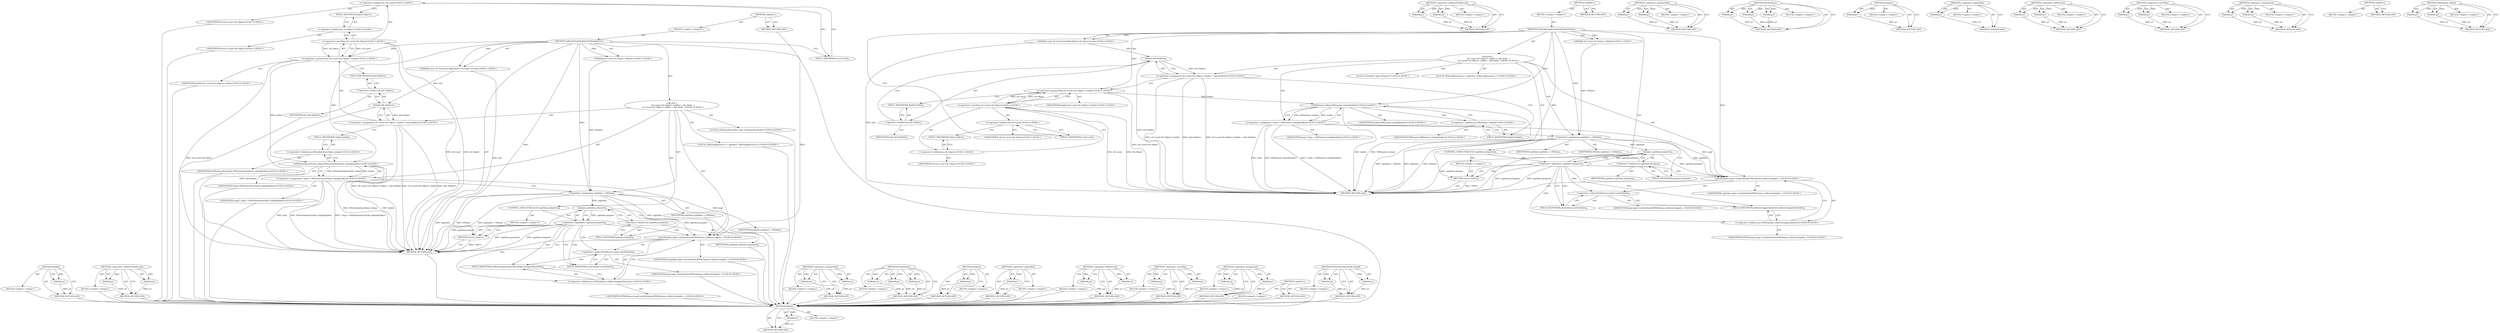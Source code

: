 digraph "V8TestInterfaceNode.toImpl" {
vulnerable_97 [label=<(METHOD,Holder)>];
vulnerable_98 [label=<(PARAM,p1)>];
vulnerable_99 [label=<(BLOCK,&lt;empty&gt;,&lt;empty&gt;)>];
vulnerable_100 [label=<(METHOD_RETURN,ANY)>];
vulnerable_120 [label=<(METHOD,&lt;operator&gt;.indirectFieldAccess)>];
vulnerable_121 [label=<(PARAM,p1)>];
vulnerable_122 [label=<(PARAM,p2)>];
vulnerable_123 [label=<(BLOCK,&lt;empty&gt;,&lt;empty&gt;)>];
vulnerable_124 [label=<(METHOD_RETURN,ANY)>];
vulnerable_6 [label=<(METHOD,&lt;global&gt;)<SUB>1</SUB>>];
vulnerable_7 [label=<(BLOCK,&lt;empty&gt;,&lt;empty&gt;)<SUB>1</SUB>>];
vulnerable_8 [label=<(METHOD,reflectStringAttributeAttributeSetter)<SUB>1</SUB>>];
vulnerable_9 [label="<(PARAM,v8::Local&lt;v8::Value&gt; v8Value)<SUB>1</SUB>>"];
vulnerable_10 [label="<(PARAM,const v8::FunctionCallbackInfo&lt;v8::Value&gt;&amp; info)<SUB>1</SUB>>"];
vulnerable_11 [label="<(BLOCK,{
     v8::Local&lt;v8::Object&gt; holder = info.Hold...,{
     v8::Local&lt;v8::Object&gt; holder = info.Hold...)<SUB>2</SUB>>"];
vulnerable_12 [label="<(&lt;operator&gt;.assignment,v8::Local&lt;v8::Object&gt; holder = info.Holder())<SUB>3</SUB>>"];
vulnerable_13 [label="<(&lt;operator&gt;.greaterThan,v8::Local&lt;v8::Object&gt; holder)<SUB>3</SUB>>"];
vulnerable_14 [label="<(&lt;operator&gt;.lessThan,v8::Local&lt;v8::Object)<SUB>3</SUB>>"];
vulnerable_15 [label="<(&lt;operator&gt;.fieldAccess,v8::Local)<SUB>3</SUB>>"];
vulnerable_16 [label="<(IDENTIFIER,v8,v8::Local&lt;v8::Object)<SUB>3</SUB>>"];
vulnerable_17 [label=<(FIELD_IDENTIFIER,Local,Local)<SUB>3</SUB>>];
vulnerable_18 [label="<(&lt;operator&gt;.fieldAccess,v8::Object)<SUB>3</SUB>>"];
vulnerable_19 [label="<(IDENTIFIER,v8,v8::Local&lt;v8::Object)<SUB>3</SUB>>"];
vulnerable_20 [label=<(FIELD_IDENTIFIER,Object,Object)<SUB>3</SUB>>];
vulnerable_21 [label="<(IDENTIFIER,holder,v8::Local&lt;v8::Object&gt; holder)<SUB>3</SUB>>"];
vulnerable_22 [label=<(Holder,info.Holder())<SUB>3</SUB>>];
vulnerable_23 [label=<(&lt;operator&gt;.fieldAccess,info.Holder)<SUB>3</SUB>>];
vulnerable_24 [label=<(IDENTIFIER,info,info.Holder())<SUB>3</SUB>>];
vulnerable_25 [label=<(FIELD_IDENTIFIER,Holder,Holder)<SUB>3</SUB>>];
vulnerable_26 [label="<(LOCAL,Element* impl: Element*)<SUB>4</SUB>>"];
vulnerable_27 [label="<(&lt;operator&gt;.assignment,* impl = V8Element::toImpl(holder))<SUB>4</SUB>>"];
vulnerable_28 [label="<(IDENTIFIER,impl,* impl = V8Element::toImpl(holder))<SUB>4</SUB>>"];
vulnerable_29 [label="<(V8Element.toImpl,V8Element::toImpl(holder))<SUB>4</SUB>>"];
vulnerable_30 [label="<(&lt;operator&gt;.fieldAccess,V8Element::toImpl)<SUB>4</SUB>>"];
vulnerable_31 [label="<(IDENTIFIER,V8Element,V8Element::toImpl(holder))<SUB>4</SUB>>"];
vulnerable_32 [label=<(FIELD_IDENTIFIER,toImpl,toImpl)<SUB>4</SUB>>];
vulnerable_33 [label="<(IDENTIFIER,holder,V8Element::toImpl(holder))<SUB>4</SUB>>"];
vulnerable_34 [label="<(LOCAL,V8StringResource&lt;&gt; cppValue: V8StringResource&lt;&gt;)<SUB>5</SUB>>"];
vulnerable_35 [label=<(&lt;operator&gt;.assignment,cppValue = v8Value)<SUB>5</SUB>>];
vulnerable_36 [label=<(IDENTIFIER,cppValue,cppValue = v8Value)<SUB>5</SUB>>];
vulnerable_37 [label=<(IDENTIFIER,v8Value,cppValue = v8Value)<SUB>5</SUB>>];
vulnerable_38 [label=<(CONTROL_STRUCTURE,IF,if (!cppValue.prepare()))<SUB>6</SUB>>];
vulnerable_39 [label=<(&lt;operator&gt;.logicalNot,!cppValue.prepare())<SUB>6</SUB>>];
vulnerable_40 [label=<(prepare,cppValue.prepare())<SUB>6</SUB>>];
vulnerable_41 [label=<(&lt;operator&gt;.fieldAccess,cppValue.prepare)<SUB>6</SUB>>];
vulnerable_42 [label=<(IDENTIFIER,cppValue,cppValue.prepare())<SUB>6</SUB>>];
vulnerable_43 [label=<(FIELD_IDENTIFIER,prepare,prepare)<SUB>6</SUB>>];
vulnerable_44 [label=<(BLOCK,&lt;empty&gt;,&lt;empty&gt;)<SUB>7</SUB>>];
vulnerable_45 [label=<(RETURN,return;,return;)<SUB>7</SUB>>];
vulnerable_46 [label="<(setAttribute,impl-&gt;setAttribute(HTMLNames::reflectstringattr...)<SUB>8</SUB>>"];
vulnerable_47 [label=<(&lt;operator&gt;.indirectFieldAccess,impl-&gt;setAttribute)<SUB>8</SUB>>];
vulnerable_48 [label="<(IDENTIFIER,impl,impl-&gt;setAttribute(HTMLNames::reflectstringattr...)<SUB>8</SUB>>"];
vulnerable_49 [label=<(FIELD_IDENTIFIER,setAttribute,setAttribute)<SUB>8</SUB>>];
vulnerable_50 [label="<(&lt;operator&gt;.fieldAccess,HTMLNames::reflectstringattributeAttr)<SUB>8</SUB>>"];
vulnerable_51 [label="<(IDENTIFIER,HTMLNames,impl-&gt;setAttribute(HTMLNames::reflectstringattr...)<SUB>8</SUB>>"];
vulnerable_52 [label=<(FIELD_IDENTIFIER,reflectstringattributeAttr,reflectstringattributeAttr)<SUB>8</SUB>>];
vulnerable_53 [label="<(IDENTIFIER,cppValue,impl-&gt;setAttribute(HTMLNames::reflectstringattr...)<SUB>8</SUB>>"];
vulnerable_54 [label=<(METHOD_RETURN,void)<SUB>1</SUB>>];
vulnerable_56 [label=<(METHOD_RETURN,ANY)<SUB>1</SUB>>];
vulnerable_82 [label=<(METHOD,&lt;operator&gt;.greaterThan)>];
vulnerable_83 [label=<(PARAM,p1)>];
vulnerable_84 [label=<(PARAM,p2)>];
vulnerable_85 [label=<(BLOCK,&lt;empty&gt;,&lt;empty&gt;)>];
vulnerable_86 [label=<(METHOD_RETURN,ANY)>];
vulnerable_114 [label=<(METHOD,setAttribute)>];
vulnerable_115 [label=<(PARAM,p1)>];
vulnerable_116 [label=<(PARAM,p2)>];
vulnerable_117 [label=<(PARAM,p3)>];
vulnerable_118 [label=<(BLOCK,&lt;empty&gt;,&lt;empty&gt;)>];
vulnerable_119 [label=<(METHOD_RETURN,ANY)>];
vulnerable_110 [label=<(METHOD,prepare)>];
vulnerable_111 [label=<(PARAM,p1)>];
vulnerable_112 [label=<(BLOCK,&lt;empty&gt;,&lt;empty&gt;)>];
vulnerable_113 [label=<(METHOD_RETURN,ANY)>];
vulnerable_106 [label=<(METHOD,&lt;operator&gt;.logicalNot)>];
vulnerable_107 [label=<(PARAM,p1)>];
vulnerable_108 [label=<(BLOCK,&lt;empty&gt;,&lt;empty&gt;)>];
vulnerable_109 [label=<(METHOD_RETURN,ANY)>];
vulnerable_92 [label=<(METHOD,&lt;operator&gt;.fieldAccess)>];
vulnerable_93 [label=<(PARAM,p1)>];
vulnerable_94 [label=<(PARAM,p2)>];
vulnerable_95 [label=<(BLOCK,&lt;empty&gt;,&lt;empty&gt;)>];
vulnerable_96 [label=<(METHOD_RETURN,ANY)>];
vulnerable_87 [label=<(METHOD,&lt;operator&gt;.lessThan)>];
vulnerable_88 [label=<(PARAM,p1)>];
vulnerable_89 [label=<(PARAM,p2)>];
vulnerable_90 [label=<(BLOCK,&lt;empty&gt;,&lt;empty&gt;)>];
vulnerable_91 [label=<(METHOD_RETURN,ANY)>];
vulnerable_77 [label=<(METHOD,&lt;operator&gt;.assignment)>];
vulnerable_78 [label=<(PARAM,p1)>];
vulnerable_79 [label=<(PARAM,p2)>];
vulnerable_80 [label=<(BLOCK,&lt;empty&gt;,&lt;empty&gt;)>];
vulnerable_81 [label=<(METHOD_RETURN,ANY)>];
vulnerable_71 [label=<(METHOD,&lt;global&gt;)<SUB>1</SUB>>];
vulnerable_72 [label=<(BLOCK,&lt;empty&gt;,&lt;empty&gt;)>];
vulnerable_73 [label=<(METHOD_RETURN,ANY)>];
vulnerable_101 [label=<(METHOD,V8Element.toImpl)>];
vulnerable_102 [label=<(PARAM,p1)>];
vulnerable_103 [label=<(PARAM,p2)>];
vulnerable_104 [label=<(BLOCK,&lt;empty&gt;,&lt;empty&gt;)>];
vulnerable_105 [label=<(METHOD_RETURN,ANY)>];
fixed_97 [label=<(METHOD,Holder)>];
fixed_98 [label=<(PARAM,p1)>];
fixed_99 [label=<(BLOCK,&lt;empty&gt;,&lt;empty&gt;)>];
fixed_100 [label=<(METHOD_RETURN,ANY)>];
fixed_120 [label=<(METHOD,&lt;operator&gt;.indirectFieldAccess)>];
fixed_121 [label=<(PARAM,p1)>];
fixed_122 [label=<(PARAM,p2)>];
fixed_123 [label=<(BLOCK,&lt;empty&gt;,&lt;empty&gt;)>];
fixed_124 [label=<(METHOD_RETURN,ANY)>];
fixed_6 [label=<(METHOD,&lt;global&gt;)<SUB>1</SUB>>];
fixed_7 [label=<(BLOCK,&lt;empty&gt;,&lt;empty&gt;)<SUB>1</SUB>>];
fixed_8 [label=<(METHOD,reflectStringAttributeAttributeSetter)<SUB>1</SUB>>];
fixed_9 [label="<(PARAM,v8::Local&lt;v8::Value&gt; v8Value)<SUB>1</SUB>>"];
fixed_10 [label="<(PARAM,const v8::FunctionCallbackInfo&lt;v8::Value&gt;&amp; info)<SUB>1</SUB>>"];
fixed_11 [label="<(BLOCK,{
     v8::Local&lt;v8::Object&gt; holder = info.Hold...,{
     v8::Local&lt;v8::Object&gt; holder = info.Hold...)<SUB>2</SUB>>"];
fixed_12 [label="<(&lt;operator&gt;.assignment,v8::Local&lt;v8::Object&gt; holder = info.Holder())<SUB>3</SUB>>"];
fixed_13 [label="<(&lt;operator&gt;.greaterThan,v8::Local&lt;v8::Object&gt; holder)<SUB>3</SUB>>"];
fixed_14 [label="<(&lt;operator&gt;.lessThan,v8::Local&lt;v8::Object)<SUB>3</SUB>>"];
fixed_15 [label="<(&lt;operator&gt;.fieldAccess,v8::Local)<SUB>3</SUB>>"];
fixed_16 [label="<(IDENTIFIER,v8,v8::Local&lt;v8::Object)<SUB>3</SUB>>"];
fixed_17 [label=<(FIELD_IDENTIFIER,Local,Local)<SUB>3</SUB>>];
fixed_18 [label="<(&lt;operator&gt;.fieldAccess,v8::Object)<SUB>3</SUB>>"];
fixed_19 [label="<(IDENTIFIER,v8,v8::Local&lt;v8::Object)<SUB>3</SUB>>"];
fixed_20 [label=<(FIELD_IDENTIFIER,Object,Object)<SUB>3</SUB>>];
fixed_21 [label="<(IDENTIFIER,holder,v8::Local&lt;v8::Object&gt; holder)<SUB>3</SUB>>"];
fixed_22 [label=<(Holder,info.Holder())<SUB>3</SUB>>];
fixed_23 [label=<(&lt;operator&gt;.fieldAccess,info.Holder)<SUB>3</SUB>>];
fixed_24 [label=<(IDENTIFIER,info,info.Holder())<SUB>3</SUB>>];
fixed_25 [label=<(FIELD_IDENTIFIER,Holder,Holder)<SUB>3</SUB>>];
fixed_26 [label="<(LOCAL,TestInterfaceNode* impl: TestInterfaceNode*)<SUB>4</SUB>>"];
fixed_27 [label="<(&lt;operator&gt;.assignment,* impl = V8TestInterfaceNode::toImpl(holder))<SUB>4</SUB>>"];
fixed_28 [label="<(IDENTIFIER,impl,* impl = V8TestInterfaceNode::toImpl(holder))<SUB>4</SUB>>"];
fixed_29 [label="<(V8TestInterfaceNode.toImpl,V8TestInterfaceNode::toImpl(holder))<SUB>4</SUB>>"];
fixed_30 [label="<(&lt;operator&gt;.fieldAccess,V8TestInterfaceNode::toImpl)<SUB>4</SUB>>"];
fixed_31 [label="<(IDENTIFIER,V8TestInterfaceNode,V8TestInterfaceNode::toImpl(holder))<SUB>4</SUB>>"];
fixed_32 [label=<(FIELD_IDENTIFIER,toImpl,toImpl)<SUB>4</SUB>>];
fixed_33 [label="<(IDENTIFIER,holder,V8TestInterfaceNode::toImpl(holder))<SUB>4</SUB>>"];
fixed_34 [label="<(LOCAL,V8StringResource&lt;&gt; cppValue: V8StringResource&lt;&gt;)<SUB>5</SUB>>"];
fixed_35 [label=<(&lt;operator&gt;.assignment,cppValue = v8Value)<SUB>5</SUB>>];
fixed_36 [label=<(IDENTIFIER,cppValue,cppValue = v8Value)<SUB>5</SUB>>];
fixed_37 [label=<(IDENTIFIER,v8Value,cppValue = v8Value)<SUB>5</SUB>>];
fixed_38 [label=<(CONTROL_STRUCTURE,IF,if (!cppValue.prepare()))<SUB>6</SUB>>];
fixed_39 [label=<(&lt;operator&gt;.logicalNot,!cppValue.prepare())<SUB>6</SUB>>];
fixed_40 [label=<(prepare,cppValue.prepare())<SUB>6</SUB>>];
fixed_41 [label=<(&lt;operator&gt;.fieldAccess,cppValue.prepare)<SUB>6</SUB>>];
fixed_42 [label=<(IDENTIFIER,cppValue,cppValue.prepare())<SUB>6</SUB>>];
fixed_43 [label=<(FIELD_IDENTIFIER,prepare,prepare)<SUB>6</SUB>>];
fixed_44 [label=<(BLOCK,&lt;empty&gt;,&lt;empty&gt;)<SUB>7</SUB>>];
fixed_45 [label=<(RETURN,return;,return;)<SUB>7</SUB>>];
fixed_46 [label="<(setAttribute,impl-&gt;setAttribute(HTMLNames::reflectstringattr...)<SUB>8</SUB>>"];
fixed_47 [label=<(&lt;operator&gt;.indirectFieldAccess,impl-&gt;setAttribute)<SUB>8</SUB>>];
fixed_48 [label="<(IDENTIFIER,impl,impl-&gt;setAttribute(HTMLNames::reflectstringattr...)<SUB>8</SUB>>"];
fixed_49 [label=<(FIELD_IDENTIFIER,setAttribute,setAttribute)<SUB>8</SUB>>];
fixed_50 [label="<(&lt;operator&gt;.fieldAccess,HTMLNames::reflectstringattributeAttr)<SUB>8</SUB>>"];
fixed_51 [label="<(IDENTIFIER,HTMLNames,impl-&gt;setAttribute(HTMLNames::reflectstringattr...)<SUB>8</SUB>>"];
fixed_52 [label=<(FIELD_IDENTIFIER,reflectstringattributeAttr,reflectstringattributeAttr)<SUB>8</SUB>>];
fixed_53 [label="<(IDENTIFIER,cppValue,impl-&gt;setAttribute(HTMLNames::reflectstringattr...)<SUB>8</SUB>>"];
fixed_54 [label=<(METHOD_RETURN,void)<SUB>1</SUB>>];
fixed_56 [label=<(METHOD_RETURN,ANY)<SUB>1</SUB>>];
fixed_82 [label=<(METHOD,&lt;operator&gt;.greaterThan)>];
fixed_83 [label=<(PARAM,p1)>];
fixed_84 [label=<(PARAM,p2)>];
fixed_85 [label=<(BLOCK,&lt;empty&gt;,&lt;empty&gt;)>];
fixed_86 [label=<(METHOD_RETURN,ANY)>];
fixed_114 [label=<(METHOD,setAttribute)>];
fixed_115 [label=<(PARAM,p1)>];
fixed_116 [label=<(PARAM,p2)>];
fixed_117 [label=<(PARAM,p3)>];
fixed_118 [label=<(BLOCK,&lt;empty&gt;,&lt;empty&gt;)>];
fixed_119 [label=<(METHOD_RETURN,ANY)>];
fixed_110 [label=<(METHOD,prepare)>];
fixed_111 [label=<(PARAM,p1)>];
fixed_112 [label=<(BLOCK,&lt;empty&gt;,&lt;empty&gt;)>];
fixed_113 [label=<(METHOD_RETURN,ANY)>];
fixed_106 [label=<(METHOD,&lt;operator&gt;.logicalNot)>];
fixed_107 [label=<(PARAM,p1)>];
fixed_108 [label=<(BLOCK,&lt;empty&gt;,&lt;empty&gt;)>];
fixed_109 [label=<(METHOD_RETURN,ANY)>];
fixed_92 [label=<(METHOD,&lt;operator&gt;.fieldAccess)>];
fixed_93 [label=<(PARAM,p1)>];
fixed_94 [label=<(PARAM,p2)>];
fixed_95 [label=<(BLOCK,&lt;empty&gt;,&lt;empty&gt;)>];
fixed_96 [label=<(METHOD_RETURN,ANY)>];
fixed_87 [label=<(METHOD,&lt;operator&gt;.lessThan)>];
fixed_88 [label=<(PARAM,p1)>];
fixed_89 [label=<(PARAM,p2)>];
fixed_90 [label=<(BLOCK,&lt;empty&gt;,&lt;empty&gt;)>];
fixed_91 [label=<(METHOD_RETURN,ANY)>];
fixed_77 [label=<(METHOD,&lt;operator&gt;.assignment)>];
fixed_78 [label=<(PARAM,p1)>];
fixed_79 [label=<(PARAM,p2)>];
fixed_80 [label=<(BLOCK,&lt;empty&gt;,&lt;empty&gt;)>];
fixed_81 [label=<(METHOD_RETURN,ANY)>];
fixed_71 [label=<(METHOD,&lt;global&gt;)<SUB>1</SUB>>];
fixed_72 [label=<(BLOCK,&lt;empty&gt;,&lt;empty&gt;)>];
fixed_73 [label=<(METHOD_RETURN,ANY)>];
fixed_101 [label=<(METHOD,V8TestInterfaceNode.toImpl)>];
fixed_102 [label=<(PARAM,p1)>];
fixed_103 [label=<(PARAM,p2)>];
fixed_104 [label=<(BLOCK,&lt;empty&gt;,&lt;empty&gt;)>];
fixed_105 [label=<(METHOD_RETURN,ANY)>];
vulnerable_97 -> vulnerable_98  [key=0, label="AST: "];
vulnerable_97 -> vulnerable_98  [key=1, label="DDG: "];
vulnerable_97 -> vulnerable_99  [key=0, label="AST: "];
vulnerable_97 -> vulnerable_100  [key=0, label="AST: "];
vulnerable_97 -> vulnerable_100  [key=1, label="CFG: "];
vulnerable_98 -> vulnerable_100  [key=0, label="DDG: p1"];
vulnerable_120 -> vulnerable_121  [key=0, label="AST: "];
vulnerable_120 -> vulnerable_121  [key=1, label="DDG: "];
vulnerable_120 -> vulnerable_123  [key=0, label="AST: "];
vulnerable_120 -> vulnerable_122  [key=0, label="AST: "];
vulnerable_120 -> vulnerable_122  [key=1, label="DDG: "];
vulnerable_120 -> vulnerable_124  [key=0, label="AST: "];
vulnerable_120 -> vulnerable_124  [key=1, label="CFG: "];
vulnerable_121 -> vulnerable_124  [key=0, label="DDG: p1"];
vulnerable_122 -> vulnerable_124  [key=0, label="DDG: p2"];
vulnerable_6 -> vulnerable_7  [key=0, label="AST: "];
vulnerable_6 -> vulnerable_56  [key=0, label="AST: "];
vulnerable_6 -> vulnerable_56  [key=1, label="CFG: "];
vulnerable_7 -> vulnerable_8  [key=0, label="AST: "];
vulnerable_8 -> vulnerable_9  [key=0, label="AST: "];
vulnerable_8 -> vulnerable_9  [key=1, label="DDG: "];
vulnerable_8 -> vulnerable_10  [key=0, label="AST: "];
vulnerable_8 -> vulnerable_10  [key=1, label="DDG: "];
vulnerable_8 -> vulnerable_11  [key=0, label="AST: "];
vulnerable_8 -> vulnerable_54  [key=0, label="AST: "];
vulnerable_8 -> vulnerable_17  [key=0, label="CFG: "];
vulnerable_8 -> vulnerable_35  [key=0, label="DDG: "];
vulnerable_8 -> vulnerable_46  [key=0, label="DDG: "];
vulnerable_8 -> vulnerable_13  [key=0, label="DDG: "];
vulnerable_8 -> vulnerable_29  [key=0, label="DDG: "];
vulnerable_8 -> vulnerable_45  [key=0, label="DDG: "];
vulnerable_9 -> vulnerable_35  [key=0, label="DDG: v8Value"];
vulnerable_10 -> vulnerable_54  [key=0, label="DDG: info"];
vulnerable_10 -> vulnerable_22  [key=0, label="DDG: info"];
vulnerable_11 -> vulnerable_12  [key=0, label="AST: "];
vulnerable_11 -> vulnerable_26  [key=0, label="AST: "];
vulnerable_11 -> vulnerable_27  [key=0, label="AST: "];
vulnerable_11 -> vulnerable_34  [key=0, label="AST: "];
vulnerable_11 -> vulnerable_35  [key=0, label="AST: "];
vulnerable_11 -> vulnerable_38  [key=0, label="AST: "];
vulnerable_11 -> vulnerable_46  [key=0, label="AST: "];
vulnerable_12 -> vulnerable_13  [key=0, label="AST: "];
vulnerable_12 -> vulnerable_22  [key=0, label="AST: "];
vulnerable_12 -> vulnerable_32  [key=0, label="CFG: "];
vulnerable_12 -> vulnerable_54  [key=0, label="DDG: v8::Local&lt;v8::Object&gt; holder"];
vulnerable_12 -> vulnerable_54  [key=1, label="DDG: info.Holder()"];
vulnerable_12 -> vulnerable_54  [key=2, label="DDG: v8::Local&lt;v8::Object&gt; holder = info.Holder()"];
vulnerable_13 -> vulnerable_14  [key=0, label="AST: "];
vulnerable_13 -> vulnerable_21  [key=0, label="AST: "];
vulnerable_13 -> vulnerable_25  [key=0, label="CFG: "];
vulnerable_13 -> vulnerable_54  [key=0, label="DDG: v8::Local&lt;v8::Object"];
vulnerable_13 -> vulnerable_29  [key=0, label="DDG: holder"];
vulnerable_14 -> vulnerable_15  [key=0, label="AST: "];
vulnerable_14 -> vulnerable_18  [key=0, label="AST: "];
vulnerable_14 -> vulnerable_13  [key=0, label="CFG: "];
vulnerable_14 -> vulnerable_13  [key=1, label="DDG: v8::Local"];
vulnerable_14 -> vulnerable_13  [key=2, label="DDG: v8::Object"];
vulnerable_14 -> vulnerable_54  [key=0, label="DDG: v8::Local"];
vulnerable_14 -> vulnerable_54  [key=1, label="DDG: v8::Object"];
vulnerable_15 -> vulnerable_16  [key=0, label="AST: "];
vulnerable_15 -> vulnerable_17  [key=0, label="AST: "];
vulnerable_15 -> vulnerable_20  [key=0, label="CFG: "];
vulnerable_17 -> vulnerable_15  [key=0, label="CFG: "];
vulnerable_18 -> vulnerable_19  [key=0, label="AST: "];
vulnerable_18 -> vulnerable_20  [key=0, label="AST: "];
vulnerable_18 -> vulnerable_14  [key=0, label="CFG: "];
vulnerable_20 -> vulnerable_18  [key=0, label="CFG: "];
vulnerable_22 -> vulnerable_23  [key=0, label="AST: "];
vulnerable_22 -> vulnerable_12  [key=0, label="CFG: "];
vulnerable_22 -> vulnerable_12  [key=1, label="DDG: info.Holder"];
vulnerable_22 -> vulnerable_54  [key=0, label="DDG: info.Holder"];
vulnerable_23 -> vulnerable_24  [key=0, label="AST: "];
vulnerable_23 -> vulnerable_25  [key=0, label="AST: "];
vulnerable_23 -> vulnerable_22  [key=0, label="CFG: "];
vulnerable_25 -> vulnerable_23  [key=0, label="CFG: "];
vulnerable_27 -> vulnerable_28  [key=0, label="AST: "];
vulnerable_27 -> vulnerable_29  [key=0, label="AST: "];
vulnerable_27 -> vulnerable_35  [key=0, label="CFG: "];
vulnerable_27 -> vulnerable_54  [key=0, label="DDG: impl"];
vulnerable_27 -> vulnerable_54  [key=1, label="DDG: V8Element::toImpl(holder)"];
vulnerable_27 -> vulnerable_54  [key=2, label="DDG: * impl = V8Element::toImpl(holder)"];
vulnerable_27 -> vulnerable_46  [key=0, label="DDG: impl"];
vulnerable_29 -> vulnerable_30  [key=0, label="AST: "];
vulnerable_29 -> vulnerable_33  [key=0, label="AST: "];
vulnerable_29 -> vulnerable_27  [key=0, label="CFG: "];
vulnerable_29 -> vulnerable_27  [key=1, label="DDG: V8Element::toImpl"];
vulnerable_29 -> vulnerable_27  [key=2, label="DDG: holder"];
vulnerable_29 -> vulnerable_54  [key=0, label="DDG: V8Element::toImpl"];
vulnerable_29 -> vulnerable_54  [key=1, label="DDG: holder"];
vulnerable_30 -> vulnerable_31  [key=0, label="AST: "];
vulnerable_30 -> vulnerable_32  [key=0, label="AST: "];
vulnerable_30 -> vulnerable_29  [key=0, label="CFG: "];
vulnerable_32 -> vulnerable_30  [key=0, label="CFG: "];
vulnerable_35 -> vulnerable_36  [key=0, label="AST: "];
vulnerable_35 -> vulnerable_37  [key=0, label="AST: "];
vulnerable_35 -> vulnerable_43  [key=0, label="CFG: "];
vulnerable_35 -> vulnerable_54  [key=0, label="DDG: cppValue"];
vulnerable_35 -> vulnerable_54  [key=1, label="DDG: v8Value"];
vulnerable_35 -> vulnerable_54  [key=2, label="DDG: cppValue = v8Value"];
vulnerable_35 -> vulnerable_46  [key=0, label="DDG: cppValue"];
vulnerable_35 -> vulnerable_40  [key=0, label="DDG: cppValue"];
vulnerable_38 -> vulnerable_39  [key=0, label="AST: "];
vulnerable_38 -> vulnerable_44  [key=0, label="AST: "];
vulnerable_39 -> vulnerable_40  [key=0, label="AST: "];
vulnerable_39 -> vulnerable_45  [key=0, label="CFG: "];
vulnerable_39 -> vulnerable_45  [key=1, label="CDG: "];
vulnerable_39 -> vulnerable_49  [key=0, label="CFG: "];
vulnerable_39 -> vulnerable_49  [key=1, label="CDG: "];
vulnerable_39 -> vulnerable_54  [key=0, label="DDG: cppValue.prepare()"];
vulnerable_39 -> vulnerable_54  [key=1, label="DDG: !cppValue.prepare()"];
vulnerable_39 -> vulnerable_47  [key=0, label="CDG: "];
vulnerable_39 -> vulnerable_50  [key=0, label="CDG: "];
vulnerable_39 -> vulnerable_52  [key=0, label="CDG: "];
vulnerable_39 -> vulnerable_46  [key=0, label="CDG: "];
vulnerable_40 -> vulnerable_41  [key=0, label="AST: "];
vulnerable_40 -> vulnerable_39  [key=0, label="CFG: "];
vulnerable_40 -> vulnerable_39  [key=1, label="DDG: cppValue.prepare"];
vulnerable_40 -> vulnerable_54  [key=0, label="DDG: cppValue.prepare"];
vulnerable_40 -> vulnerable_46  [key=0, label="DDG: cppValue.prepare"];
vulnerable_41 -> vulnerable_42  [key=0, label="AST: "];
vulnerable_41 -> vulnerable_43  [key=0, label="AST: "];
vulnerable_41 -> vulnerable_40  [key=0, label="CFG: "];
vulnerable_43 -> vulnerable_41  [key=0, label="CFG: "];
vulnerable_44 -> vulnerable_45  [key=0, label="AST: "];
vulnerable_45 -> vulnerable_54  [key=0, label="CFG: "];
vulnerable_45 -> vulnerable_54  [key=1, label="DDG: &lt;RET&gt;"];
vulnerable_46 -> vulnerable_47  [key=0, label="AST: "];
vulnerable_46 -> vulnerable_50  [key=0, label="AST: "];
vulnerable_46 -> vulnerable_53  [key=0, label="AST: "];
vulnerable_46 -> vulnerable_54  [key=0, label="CFG: "];
vulnerable_47 -> vulnerable_48  [key=0, label="AST: "];
vulnerable_47 -> vulnerable_49  [key=0, label="AST: "];
vulnerable_47 -> vulnerable_52  [key=0, label="CFG: "];
vulnerable_49 -> vulnerable_47  [key=0, label="CFG: "];
vulnerable_50 -> vulnerable_51  [key=0, label="AST: "];
vulnerable_50 -> vulnerable_52  [key=0, label="AST: "];
vulnerable_50 -> vulnerable_46  [key=0, label="CFG: "];
vulnerable_52 -> vulnerable_50  [key=0, label="CFG: "];
vulnerable_82 -> vulnerable_83  [key=0, label="AST: "];
vulnerable_82 -> vulnerable_83  [key=1, label="DDG: "];
vulnerable_82 -> vulnerable_85  [key=0, label="AST: "];
vulnerable_82 -> vulnerable_84  [key=0, label="AST: "];
vulnerable_82 -> vulnerable_84  [key=1, label="DDG: "];
vulnerable_82 -> vulnerable_86  [key=0, label="AST: "];
vulnerable_82 -> vulnerable_86  [key=1, label="CFG: "];
vulnerable_83 -> vulnerable_86  [key=0, label="DDG: p1"];
vulnerable_84 -> vulnerable_86  [key=0, label="DDG: p2"];
vulnerable_114 -> vulnerable_115  [key=0, label="AST: "];
vulnerable_114 -> vulnerable_115  [key=1, label="DDG: "];
vulnerable_114 -> vulnerable_118  [key=0, label="AST: "];
vulnerable_114 -> vulnerable_116  [key=0, label="AST: "];
vulnerable_114 -> vulnerable_116  [key=1, label="DDG: "];
vulnerable_114 -> vulnerable_119  [key=0, label="AST: "];
vulnerable_114 -> vulnerable_119  [key=1, label="CFG: "];
vulnerable_114 -> vulnerable_117  [key=0, label="AST: "];
vulnerable_114 -> vulnerable_117  [key=1, label="DDG: "];
vulnerable_115 -> vulnerable_119  [key=0, label="DDG: p1"];
vulnerable_116 -> vulnerable_119  [key=0, label="DDG: p2"];
vulnerable_117 -> vulnerable_119  [key=0, label="DDG: p3"];
vulnerable_110 -> vulnerable_111  [key=0, label="AST: "];
vulnerable_110 -> vulnerable_111  [key=1, label="DDG: "];
vulnerable_110 -> vulnerable_112  [key=0, label="AST: "];
vulnerable_110 -> vulnerable_113  [key=0, label="AST: "];
vulnerable_110 -> vulnerable_113  [key=1, label="CFG: "];
vulnerable_111 -> vulnerable_113  [key=0, label="DDG: p1"];
vulnerable_106 -> vulnerable_107  [key=0, label="AST: "];
vulnerable_106 -> vulnerable_107  [key=1, label="DDG: "];
vulnerable_106 -> vulnerable_108  [key=0, label="AST: "];
vulnerable_106 -> vulnerable_109  [key=0, label="AST: "];
vulnerable_106 -> vulnerable_109  [key=1, label="CFG: "];
vulnerable_107 -> vulnerable_109  [key=0, label="DDG: p1"];
vulnerable_92 -> vulnerable_93  [key=0, label="AST: "];
vulnerable_92 -> vulnerable_93  [key=1, label="DDG: "];
vulnerable_92 -> vulnerable_95  [key=0, label="AST: "];
vulnerable_92 -> vulnerable_94  [key=0, label="AST: "];
vulnerable_92 -> vulnerable_94  [key=1, label="DDG: "];
vulnerable_92 -> vulnerable_96  [key=0, label="AST: "];
vulnerable_92 -> vulnerable_96  [key=1, label="CFG: "];
vulnerable_93 -> vulnerable_96  [key=0, label="DDG: p1"];
vulnerable_94 -> vulnerable_96  [key=0, label="DDG: p2"];
vulnerable_87 -> vulnerable_88  [key=0, label="AST: "];
vulnerable_87 -> vulnerable_88  [key=1, label="DDG: "];
vulnerable_87 -> vulnerable_90  [key=0, label="AST: "];
vulnerable_87 -> vulnerable_89  [key=0, label="AST: "];
vulnerable_87 -> vulnerable_89  [key=1, label="DDG: "];
vulnerable_87 -> vulnerable_91  [key=0, label="AST: "];
vulnerable_87 -> vulnerable_91  [key=1, label="CFG: "];
vulnerable_88 -> vulnerable_91  [key=0, label="DDG: p1"];
vulnerable_89 -> vulnerable_91  [key=0, label="DDG: p2"];
vulnerable_77 -> vulnerable_78  [key=0, label="AST: "];
vulnerable_77 -> vulnerable_78  [key=1, label="DDG: "];
vulnerable_77 -> vulnerable_80  [key=0, label="AST: "];
vulnerable_77 -> vulnerable_79  [key=0, label="AST: "];
vulnerable_77 -> vulnerable_79  [key=1, label="DDG: "];
vulnerable_77 -> vulnerable_81  [key=0, label="AST: "];
vulnerable_77 -> vulnerable_81  [key=1, label="CFG: "];
vulnerable_78 -> vulnerable_81  [key=0, label="DDG: p1"];
vulnerable_79 -> vulnerable_81  [key=0, label="DDG: p2"];
vulnerable_71 -> vulnerable_72  [key=0, label="AST: "];
vulnerable_71 -> vulnerable_73  [key=0, label="AST: "];
vulnerable_71 -> vulnerable_73  [key=1, label="CFG: "];
vulnerable_101 -> vulnerable_102  [key=0, label="AST: "];
vulnerable_101 -> vulnerable_102  [key=1, label="DDG: "];
vulnerable_101 -> vulnerable_104  [key=0, label="AST: "];
vulnerable_101 -> vulnerable_103  [key=0, label="AST: "];
vulnerable_101 -> vulnerable_103  [key=1, label="DDG: "];
vulnerable_101 -> vulnerable_105  [key=0, label="AST: "];
vulnerable_101 -> vulnerable_105  [key=1, label="CFG: "];
vulnerable_102 -> vulnerable_105  [key=0, label="DDG: p1"];
vulnerable_103 -> vulnerable_105  [key=0, label="DDG: p2"];
fixed_97 -> fixed_98  [key=0, label="AST: "];
fixed_97 -> fixed_98  [key=1, label="DDG: "];
fixed_97 -> fixed_99  [key=0, label="AST: "];
fixed_97 -> fixed_100  [key=0, label="AST: "];
fixed_97 -> fixed_100  [key=1, label="CFG: "];
fixed_98 -> fixed_100  [key=0, label="DDG: p1"];
fixed_99 -> vulnerable_97  [key=0];
fixed_100 -> vulnerable_97  [key=0];
fixed_120 -> fixed_121  [key=0, label="AST: "];
fixed_120 -> fixed_121  [key=1, label="DDG: "];
fixed_120 -> fixed_123  [key=0, label="AST: "];
fixed_120 -> fixed_122  [key=0, label="AST: "];
fixed_120 -> fixed_122  [key=1, label="DDG: "];
fixed_120 -> fixed_124  [key=0, label="AST: "];
fixed_120 -> fixed_124  [key=1, label="CFG: "];
fixed_121 -> fixed_124  [key=0, label="DDG: p1"];
fixed_122 -> fixed_124  [key=0, label="DDG: p2"];
fixed_123 -> vulnerable_97  [key=0];
fixed_124 -> vulnerable_97  [key=0];
fixed_6 -> fixed_7  [key=0, label="AST: "];
fixed_6 -> fixed_56  [key=0, label="AST: "];
fixed_6 -> fixed_56  [key=1, label="CFG: "];
fixed_7 -> fixed_8  [key=0, label="AST: "];
fixed_8 -> fixed_9  [key=0, label="AST: "];
fixed_8 -> fixed_9  [key=1, label="DDG: "];
fixed_8 -> fixed_10  [key=0, label="AST: "];
fixed_8 -> fixed_10  [key=1, label="DDG: "];
fixed_8 -> fixed_11  [key=0, label="AST: "];
fixed_8 -> fixed_54  [key=0, label="AST: "];
fixed_8 -> fixed_17  [key=0, label="CFG: "];
fixed_8 -> fixed_35  [key=0, label="DDG: "];
fixed_8 -> fixed_46  [key=0, label="DDG: "];
fixed_8 -> fixed_13  [key=0, label="DDG: "];
fixed_8 -> fixed_29  [key=0, label="DDG: "];
fixed_8 -> fixed_45  [key=0, label="DDG: "];
fixed_9 -> fixed_35  [key=0, label="DDG: v8Value"];
fixed_10 -> fixed_54  [key=0, label="DDG: info"];
fixed_10 -> fixed_22  [key=0, label="DDG: info"];
fixed_11 -> fixed_12  [key=0, label="AST: "];
fixed_11 -> fixed_26  [key=0, label="AST: "];
fixed_11 -> fixed_27  [key=0, label="AST: "];
fixed_11 -> fixed_34  [key=0, label="AST: "];
fixed_11 -> fixed_35  [key=0, label="AST: "];
fixed_11 -> fixed_38  [key=0, label="AST: "];
fixed_11 -> fixed_46  [key=0, label="AST: "];
fixed_12 -> fixed_13  [key=0, label="AST: "];
fixed_12 -> fixed_22  [key=0, label="AST: "];
fixed_12 -> fixed_32  [key=0, label="CFG: "];
fixed_12 -> fixed_54  [key=0, label="DDG: v8::Local&lt;v8::Object&gt; holder"];
fixed_12 -> fixed_54  [key=1, label="DDG: info.Holder()"];
fixed_12 -> fixed_54  [key=2, label="DDG: v8::Local&lt;v8::Object&gt; holder = info.Holder()"];
fixed_13 -> fixed_14  [key=0, label="AST: "];
fixed_13 -> fixed_21  [key=0, label="AST: "];
fixed_13 -> fixed_25  [key=0, label="CFG: "];
fixed_13 -> fixed_54  [key=0, label="DDG: v8::Local&lt;v8::Object"];
fixed_13 -> fixed_29  [key=0, label="DDG: holder"];
fixed_14 -> fixed_15  [key=0, label="AST: "];
fixed_14 -> fixed_18  [key=0, label="AST: "];
fixed_14 -> fixed_13  [key=0, label="CFG: "];
fixed_14 -> fixed_13  [key=1, label="DDG: v8::Local"];
fixed_14 -> fixed_13  [key=2, label="DDG: v8::Object"];
fixed_14 -> fixed_54  [key=0, label="DDG: v8::Local"];
fixed_14 -> fixed_54  [key=1, label="DDG: v8::Object"];
fixed_15 -> fixed_16  [key=0, label="AST: "];
fixed_15 -> fixed_17  [key=0, label="AST: "];
fixed_15 -> fixed_20  [key=0, label="CFG: "];
fixed_16 -> vulnerable_97  [key=0];
fixed_17 -> fixed_15  [key=0, label="CFG: "];
fixed_18 -> fixed_19  [key=0, label="AST: "];
fixed_18 -> fixed_20  [key=0, label="AST: "];
fixed_18 -> fixed_14  [key=0, label="CFG: "];
fixed_19 -> vulnerable_97  [key=0];
fixed_20 -> fixed_18  [key=0, label="CFG: "];
fixed_21 -> vulnerable_97  [key=0];
fixed_22 -> fixed_23  [key=0, label="AST: "];
fixed_22 -> fixed_12  [key=0, label="CFG: "];
fixed_22 -> fixed_12  [key=1, label="DDG: info.Holder"];
fixed_22 -> fixed_54  [key=0, label="DDG: info.Holder"];
fixed_23 -> fixed_24  [key=0, label="AST: "];
fixed_23 -> fixed_25  [key=0, label="AST: "];
fixed_23 -> fixed_22  [key=0, label="CFG: "];
fixed_24 -> vulnerable_97  [key=0];
fixed_25 -> fixed_23  [key=0, label="CFG: "];
fixed_26 -> vulnerable_97  [key=0];
fixed_27 -> fixed_28  [key=0, label="AST: "];
fixed_27 -> fixed_29  [key=0, label="AST: "];
fixed_27 -> fixed_35  [key=0, label="CFG: "];
fixed_27 -> fixed_54  [key=0, label="DDG: impl"];
fixed_27 -> fixed_54  [key=1, label="DDG: V8TestInterfaceNode::toImpl(holder)"];
fixed_27 -> fixed_54  [key=2, label="DDG: * impl = V8TestInterfaceNode::toImpl(holder)"];
fixed_27 -> fixed_46  [key=0, label="DDG: impl"];
fixed_28 -> vulnerable_97  [key=0];
fixed_29 -> fixed_30  [key=0, label="AST: "];
fixed_29 -> fixed_33  [key=0, label="AST: "];
fixed_29 -> fixed_27  [key=0, label="CFG: "];
fixed_29 -> fixed_27  [key=1, label="DDG: V8TestInterfaceNode::toImpl"];
fixed_29 -> fixed_27  [key=2, label="DDG: holder"];
fixed_29 -> fixed_54  [key=0, label="DDG: V8TestInterfaceNode::toImpl"];
fixed_29 -> fixed_54  [key=1, label="DDG: holder"];
fixed_30 -> fixed_31  [key=0, label="AST: "];
fixed_30 -> fixed_32  [key=0, label="AST: "];
fixed_30 -> fixed_29  [key=0, label="CFG: "];
fixed_31 -> vulnerable_97  [key=0];
fixed_32 -> fixed_30  [key=0, label="CFG: "];
fixed_33 -> vulnerable_97  [key=0];
fixed_34 -> vulnerable_97  [key=0];
fixed_35 -> fixed_36  [key=0, label="AST: "];
fixed_35 -> fixed_37  [key=0, label="AST: "];
fixed_35 -> fixed_43  [key=0, label="CFG: "];
fixed_35 -> fixed_54  [key=0, label="DDG: cppValue"];
fixed_35 -> fixed_54  [key=1, label="DDG: v8Value"];
fixed_35 -> fixed_54  [key=2, label="DDG: cppValue = v8Value"];
fixed_35 -> fixed_46  [key=0, label="DDG: cppValue"];
fixed_35 -> fixed_40  [key=0, label="DDG: cppValue"];
fixed_36 -> vulnerable_97  [key=0];
fixed_37 -> vulnerable_97  [key=0];
fixed_38 -> fixed_39  [key=0, label="AST: "];
fixed_38 -> fixed_44  [key=0, label="AST: "];
fixed_39 -> fixed_40  [key=0, label="AST: "];
fixed_39 -> fixed_45  [key=0, label="CFG: "];
fixed_39 -> fixed_45  [key=1, label="CDG: "];
fixed_39 -> fixed_49  [key=0, label="CFG: "];
fixed_39 -> fixed_49  [key=1, label="CDG: "];
fixed_39 -> fixed_54  [key=0, label="DDG: cppValue.prepare()"];
fixed_39 -> fixed_54  [key=1, label="DDG: !cppValue.prepare()"];
fixed_39 -> fixed_47  [key=0, label="CDG: "];
fixed_39 -> fixed_50  [key=0, label="CDG: "];
fixed_39 -> fixed_52  [key=0, label="CDG: "];
fixed_39 -> fixed_46  [key=0, label="CDG: "];
fixed_40 -> fixed_41  [key=0, label="AST: "];
fixed_40 -> fixed_39  [key=0, label="CFG: "];
fixed_40 -> fixed_39  [key=1, label="DDG: cppValue.prepare"];
fixed_40 -> fixed_54  [key=0, label="DDG: cppValue.prepare"];
fixed_40 -> fixed_46  [key=0, label="DDG: cppValue.prepare"];
fixed_41 -> fixed_42  [key=0, label="AST: "];
fixed_41 -> fixed_43  [key=0, label="AST: "];
fixed_41 -> fixed_40  [key=0, label="CFG: "];
fixed_42 -> vulnerable_97  [key=0];
fixed_43 -> fixed_41  [key=0, label="CFG: "];
fixed_44 -> fixed_45  [key=0, label="AST: "];
fixed_45 -> fixed_54  [key=0, label="CFG: "];
fixed_45 -> fixed_54  [key=1, label="DDG: &lt;RET&gt;"];
fixed_46 -> fixed_47  [key=0, label="AST: "];
fixed_46 -> fixed_50  [key=0, label="AST: "];
fixed_46 -> fixed_53  [key=0, label="AST: "];
fixed_46 -> fixed_54  [key=0, label="CFG: "];
fixed_47 -> fixed_48  [key=0, label="AST: "];
fixed_47 -> fixed_49  [key=0, label="AST: "];
fixed_47 -> fixed_52  [key=0, label="CFG: "];
fixed_48 -> vulnerable_97  [key=0];
fixed_49 -> fixed_47  [key=0, label="CFG: "];
fixed_50 -> fixed_51  [key=0, label="AST: "];
fixed_50 -> fixed_52  [key=0, label="AST: "];
fixed_50 -> fixed_46  [key=0, label="CFG: "];
fixed_51 -> vulnerable_97  [key=0];
fixed_52 -> fixed_50  [key=0, label="CFG: "];
fixed_53 -> vulnerable_97  [key=0];
fixed_54 -> vulnerable_97  [key=0];
fixed_56 -> vulnerable_97  [key=0];
fixed_82 -> fixed_83  [key=0, label="AST: "];
fixed_82 -> fixed_83  [key=1, label="DDG: "];
fixed_82 -> fixed_85  [key=0, label="AST: "];
fixed_82 -> fixed_84  [key=0, label="AST: "];
fixed_82 -> fixed_84  [key=1, label="DDG: "];
fixed_82 -> fixed_86  [key=0, label="AST: "];
fixed_82 -> fixed_86  [key=1, label="CFG: "];
fixed_83 -> fixed_86  [key=0, label="DDG: p1"];
fixed_84 -> fixed_86  [key=0, label="DDG: p2"];
fixed_85 -> vulnerable_97  [key=0];
fixed_86 -> vulnerable_97  [key=0];
fixed_114 -> fixed_115  [key=0, label="AST: "];
fixed_114 -> fixed_115  [key=1, label="DDG: "];
fixed_114 -> fixed_118  [key=0, label="AST: "];
fixed_114 -> fixed_116  [key=0, label="AST: "];
fixed_114 -> fixed_116  [key=1, label="DDG: "];
fixed_114 -> fixed_119  [key=0, label="AST: "];
fixed_114 -> fixed_119  [key=1, label="CFG: "];
fixed_114 -> fixed_117  [key=0, label="AST: "];
fixed_114 -> fixed_117  [key=1, label="DDG: "];
fixed_115 -> fixed_119  [key=0, label="DDG: p1"];
fixed_116 -> fixed_119  [key=0, label="DDG: p2"];
fixed_117 -> fixed_119  [key=0, label="DDG: p3"];
fixed_118 -> vulnerable_97  [key=0];
fixed_119 -> vulnerable_97  [key=0];
fixed_110 -> fixed_111  [key=0, label="AST: "];
fixed_110 -> fixed_111  [key=1, label="DDG: "];
fixed_110 -> fixed_112  [key=0, label="AST: "];
fixed_110 -> fixed_113  [key=0, label="AST: "];
fixed_110 -> fixed_113  [key=1, label="CFG: "];
fixed_111 -> fixed_113  [key=0, label="DDG: p1"];
fixed_112 -> vulnerable_97  [key=0];
fixed_113 -> vulnerable_97  [key=0];
fixed_106 -> fixed_107  [key=0, label="AST: "];
fixed_106 -> fixed_107  [key=1, label="DDG: "];
fixed_106 -> fixed_108  [key=0, label="AST: "];
fixed_106 -> fixed_109  [key=0, label="AST: "];
fixed_106 -> fixed_109  [key=1, label="CFG: "];
fixed_107 -> fixed_109  [key=0, label="DDG: p1"];
fixed_108 -> vulnerable_97  [key=0];
fixed_109 -> vulnerable_97  [key=0];
fixed_92 -> fixed_93  [key=0, label="AST: "];
fixed_92 -> fixed_93  [key=1, label="DDG: "];
fixed_92 -> fixed_95  [key=0, label="AST: "];
fixed_92 -> fixed_94  [key=0, label="AST: "];
fixed_92 -> fixed_94  [key=1, label="DDG: "];
fixed_92 -> fixed_96  [key=0, label="AST: "];
fixed_92 -> fixed_96  [key=1, label="CFG: "];
fixed_93 -> fixed_96  [key=0, label="DDG: p1"];
fixed_94 -> fixed_96  [key=0, label="DDG: p2"];
fixed_95 -> vulnerable_97  [key=0];
fixed_96 -> vulnerable_97  [key=0];
fixed_87 -> fixed_88  [key=0, label="AST: "];
fixed_87 -> fixed_88  [key=1, label="DDG: "];
fixed_87 -> fixed_90  [key=0, label="AST: "];
fixed_87 -> fixed_89  [key=0, label="AST: "];
fixed_87 -> fixed_89  [key=1, label="DDG: "];
fixed_87 -> fixed_91  [key=0, label="AST: "];
fixed_87 -> fixed_91  [key=1, label="CFG: "];
fixed_88 -> fixed_91  [key=0, label="DDG: p1"];
fixed_89 -> fixed_91  [key=0, label="DDG: p2"];
fixed_90 -> vulnerable_97  [key=0];
fixed_91 -> vulnerable_97  [key=0];
fixed_77 -> fixed_78  [key=0, label="AST: "];
fixed_77 -> fixed_78  [key=1, label="DDG: "];
fixed_77 -> fixed_80  [key=0, label="AST: "];
fixed_77 -> fixed_79  [key=0, label="AST: "];
fixed_77 -> fixed_79  [key=1, label="DDG: "];
fixed_77 -> fixed_81  [key=0, label="AST: "];
fixed_77 -> fixed_81  [key=1, label="CFG: "];
fixed_78 -> fixed_81  [key=0, label="DDG: p1"];
fixed_79 -> fixed_81  [key=0, label="DDG: p2"];
fixed_80 -> vulnerable_97  [key=0];
fixed_81 -> vulnerable_97  [key=0];
fixed_71 -> fixed_72  [key=0, label="AST: "];
fixed_71 -> fixed_73  [key=0, label="AST: "];
fixed_71 -> fixed_73  [key=1, label="CFG: "];
fixed_72 -> vulnerable_97  [key=0];
fixed_73 -> vulnerable_97  [key=0];
fixed_101 -> fixed_102  [key=0, label="AST: "];
fixed_101 -> fixed_102  [key=1, label="DDG: "];
fixed_101 -> fixed_104  [key=0, label="AST: "];
fixed_101 -> fixed_103  [key=0, label="AST: "];
fixed_101 -> fixed_103  [key=1, label="DDG: "];
fixed_101 -> fixed_105  [key=0, label="AST: "];
fixed_101 -> fixed_105  [key=1, label="CFG: "];
fixed_102 -> fixed_105  [key=0, label="DDG: p1"];
fixed_103 -> fixed_105  [key=0, label="DDG: p2"];
fixed_104 -> vulnerable_97  [key=0];
fixed_105 -> vulnerable_97  [key=0];
}

